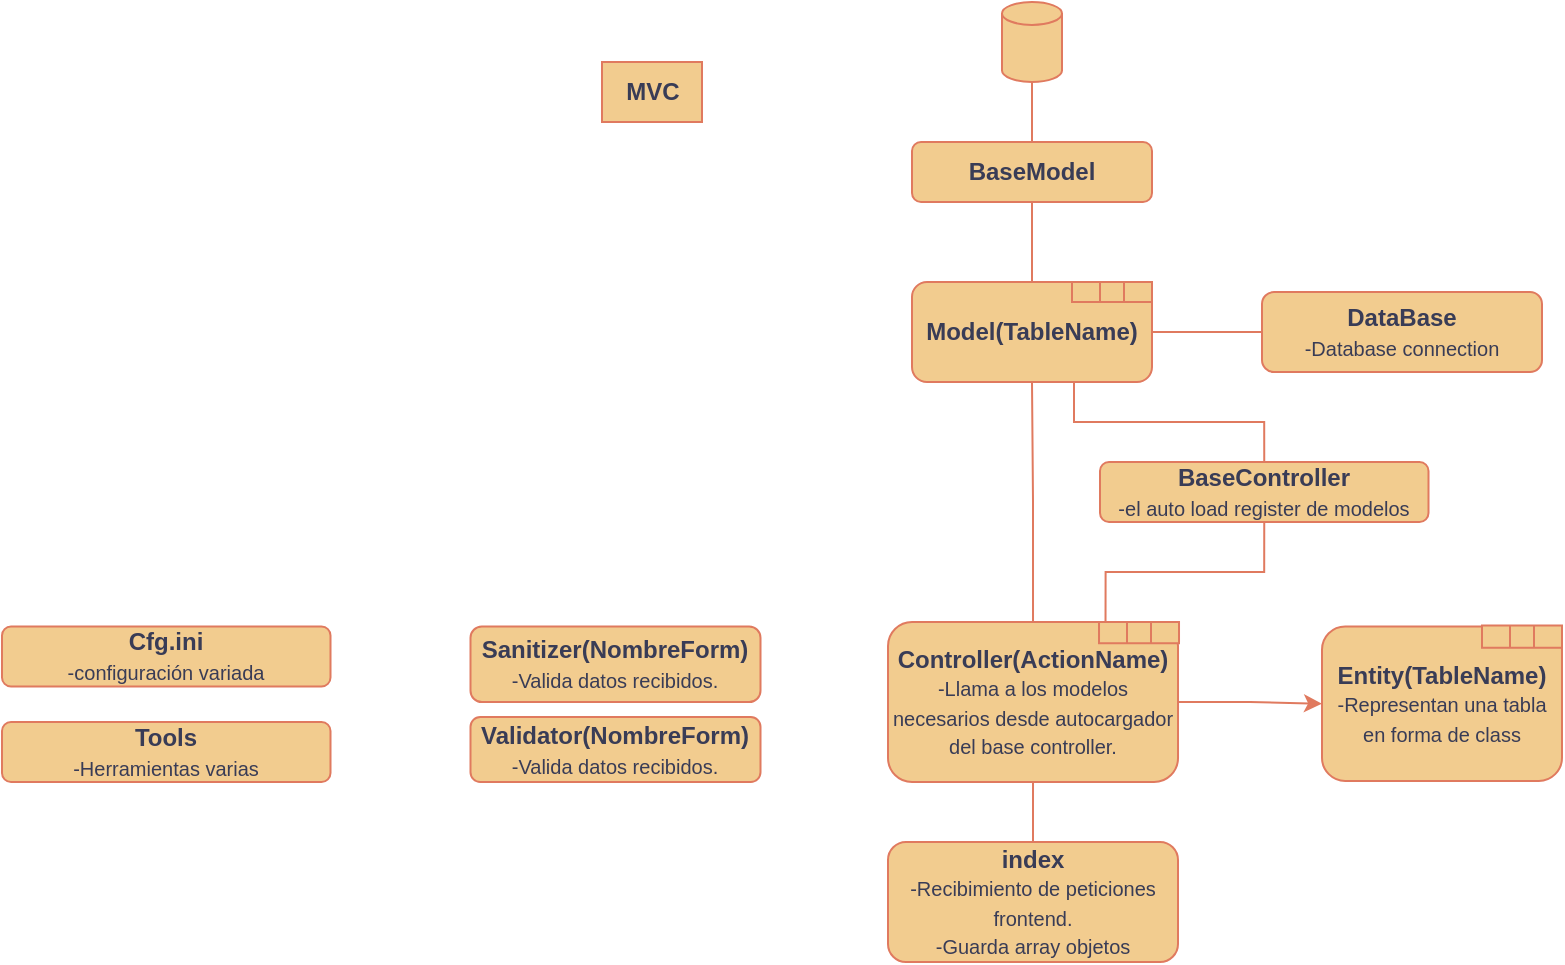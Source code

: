 <mxfile version="22.0.8" type="device">
  <diagram id="C5RBs43oDa-KdzZeNtuy" name="Page-1">
    <mxGraphModel dx="1941" dy="578" grid="1" gridSize="10" guides="1" tooltips="1" connect="1" arrows="1" fold="1" page="1" pageScale="1" pageWidth="827" pageHeight="1169" math="0" shadow="0">
      <root>
        <mxCell id="WIyWlLk6GJQsqaUBKTNV-0" />
        <mxCell id="WIyWlLk6GJQsqaUBKTNV-1" parent="WIyWlLk6GJQsqaUBKTNV-0" />
        <mxCell id="WIyWlLk6GJQsqaUBKTNV-3" value="&lt;b&gt;BaseModel&lt;/b&gt;" style="rounded=1;whiteSpace=wrap;html=1;fontSize=12;glass=0;strokeWidth=1;shadow=0;labelBackgroundColor=none;fillColor=#F2CC8F;strokeColor=#E07A5F;fontColor=#393C56;" parent="WIyWlLk6GJQsqaUBKTNV-1" vertex="1">
          <mxGeometry x="155" y="80" width="120" height="30" as="geometry" />
        </mxCell>
        <mxCell id="WIyWlLk6GJQsqaUBKTNV-7" value="&lt;b&gt;DataBase&lt;br&gt;&lt;/b&gt;&lt;font style=&quot;font-size: 10px;&quot;&gt;-Database connection&lt;/font&gt;" style="rounded=1;whiteSpace=wrap;html=1;fontSize=12;glass=0;strokeWidth=1;shadow=0;labelBackgroundColor=none;fillColor=#F2CC8F;strokeColor=#E07A5F;fontColor=#393C56;" parent="WIyWlLk6GJQsqaUBKTNV-1" vertex="1">
          <mxGeometry x="330" y="155" width="140" height="40" as="geometry" />
        </mxCell>
        <mxCell id="wHx3kB-Ha_2rwRLjCkzg-18" style="edgeStyle=orthogonalEdgeStyle;rounded=0;orthogonalLoop=1;jettySize=auto;html=1;exitX=0.5;exitY=0;exitDx=0;exitDy=0;endArrow=none;endFill=0;labelBackgroundColor=none;strokeColor=#E07A5F;fontColor=default;" parent="WIyWlLk6GJQsqaUBKTNV-1" source="wHx3kB-Ha_2rwRLjCkzg-0" target="WIyWlLk6GJQsqaUBKTNV-3" edge="1">
          <mxGeometry relative="1" as="geometry" />
        </mxCell>
        <mxCell id="wHx3kB-Ha_2rwRLjCkzg-19" style="edgeStyle=orthogonalEdgeStyle;rounded=0;orthogonalLoop=1;jettySize=auto;html=1;exitX=1;exitY=0.5;exitDx=0;exitDy=0;entryX=0;entryY=0.5;entryDx=0;entryDy=0;endArrow=none;endFill=0;labelBackgroundColor=none;strokeColor=#E07A5F;fontColor=default;" parent="WIyWlLk6GJQsqaUBKTNV-1" source="wHx3kB-Ha_2rwRLjCkzg-0" target="WIyWlLk6GJQsqaUBKTNV-7" edge="1">
          <mxGeometry relative="1" as="geometry" />
        </mxCell>
        <mxCell id="wHx3kB-Ha_2rwRLjCkzg-15" value="" style="shape=cylinder3;whiteSpace=wrap;html=1;boundedLbl=1;backgroundOutline=1;size=5.724;labelBackgroundColor=none;fillColor=#F2CC8F;strokeColor=#E07A5F;fontColor=#393C56;" parent="WIyWlLk6GJQsqaUBKTNV-1" vertex="1">
          <mxGeometry x="200" y="10" width="30" height="40" as="geometry" />
        </mxCell>
        <mxCell id="wHx3kB-Ha_2rwRLjCkzg-17" style="edgeStyle=orthogonalEdgeStyle;rounded=0;orthogonalLoop=1;jettySize=auto;html=1;exitX=0.5;exitY=0;exitDx=0;exitDy=0;entryX=0.5;entryY=1;entryDx=0;entryDy=0;entryPerimeter=0;endArrow=none;endFill=0;labelBackgroundColor=none;strokeColor=#E07A5F;fontColor=default;" parent="WIyWlLk6GJQsqaUBKTNV-1" source="WIyWlLk6GJQsqaUBKTNV-3" target="wHx3kB-Ha_2rwRLjCkzg-15" edge="1">
          <mxGeometry relative="1" as="geometry" />
        </mxCell>
        <mxCell id="wHx3kB-Ha_2rwRLjCkzg-41" style="edgeStyle=orthogonalEdgeStyle;rounded=0;orthogonalLoop=1;jettySize=auto;html=1;entryX=0.675;entryY=0.96;entryDx=0;entryDy=0;endArrow=none;endFill=0;labelBackgroundColor=none;strokeColor=#E07A5F;fontColor=default;exitX=0.5;exitY=0;exitDx=0;exitDy=0;entryPerimeter=0;" parent="WIyWlLk6GJQsqaUBKTNV-1" source="wlKS948_sIoWUxf07n9n-0" target="wHx3kB-Ha_2rwRLjCkzg-0" edge="1">
          <mxGeometry relative="1" as="geometry" />
        </mxCell>
        <mxCell id="wHx3kB-Ha_2rwRLjCkzg-60" style="edgeStyle=orthogonalEdgeStyle;rounded=0;orthogonalLoop=1;jettySize=auto;html=1;entryX=0.5;entryY=1;entryDx=0;entryDy=0;endArrow=none;endFill=0;labelBackgroundColor=none;strokeColor=#E07A5F;fontColor=default;" parent="WIyWlLk6GJQsqaUBKTNV-1" source="wHx3kB-Ha_2rwRLjCkzg-32" target="wHx3kB-Ha_2rwRLjCkzg-20" edge="1">
          <mxGeometry relative="1" as="geometry" />
        </mxCell>
        <mxCell id="wHx3kB-Ha_2rwRLjCkzg-32" value="&lt;b&gt;index&lt;br&gt;&lt;/b&gt;&lt;font style=&quot;font-size: 10px;&quot;&gt;-Recibimiento de peticiones frontend.&lt;br&gt;-Guarda array objetos&lt;br&gt;&lt;/font&gt;" style="rounded=1;whiteSpace=wrap;html=1;fontSize=12;glass=0;strokeWidth=1;shadow=0;labelBackgroundColor=none;fillColor=#F2CC8F;strokeColor=#E07A5F;fontColor=#393C56;" parent="WIyWlLk6GJQsqaUBKTNV-1" vertex="1">
          <mxGeometry x="143" y="430" width="145" height="60" as="geometry" />
        </mxCell>
        <mxCell id="wHx3kB-Ha_2rwRLjCkzg-36" value="&lt;b&gt;Validator(NombreForm)&lt;br&gt;&lt;/b&gt;&lt;font style=&quot;font-size: 10px;&quot;&gt;-Valida datos recibidos.&lt;/font&gt;" style="rounded=1;whiteSpace=wrap;html=1;fontSize=12;glass=0;strokeWidth=1;shadow=0;labelBackgroundColor=none;fillColor=#F2CC8F;strokeColor=#E07A5F;fontColor=#393C56;" parent="WIyWlLk6GJQsqaUBKTNV-1" vertex="1">
          <mxGeometry x="-65.75" y="367.5" width="145" height="32.5" as="geometry" />
        </mxCell>
        <mxCell id="wHx3kB-Ha_2rwRLjCkzg-42" value="" style="group;labelBackgroundColor=none;fontColor=#393C56;" parent="WIyWlLk6GJQsqaUBKTNV-1" vertex="1" connectable="0">
          <mxGeometry x="143.01" y="320" width="145.5" height="80" as="geometry" />
        </mxCell>
        <mxCell id="wHx3kB-Ha_2rwRLjCkzg-20" value="&lt;b&gt;Controller(ActionName)&lt;br&gt;&lt;/b&gt;&lt;font style=&quot;font-size: 10px;&quot;&gt;-Llama a los modelos necesarios desde autocargador del base controller.&lt;/font&gt;&lt;b&gt;&lt;br&gt;&lt;/b&gt;" style="rounded=1;whiteSpace=wrap;html=1;fontSize=12;glass=0;strokeWidth=1;shadow=0;labelBackgroundColor=none;fillColor=#F2CC8F;strokeColor=#E07A5F;fontColor=#393C56;" parent="wHx3kB-Ha_2rwRLjCkzg-42" vertex="1">
          <mxGeometry width="145" height="80" as="geometry" />
        </mxCell>
        <mxCell id="wHx3kB-Ha_2rwRLjCkzg-22" value="" style="shape=table;startSize=0;container=1;collapsible=0;childLayout=tableLayout;fontSize=16;labelBackgroundColor=none;fillColor=#F2CC8F;strokeColor=#E07A5F;fontColor=#393C56;" parent="wHx3kB-Ha_2rwRLjCkzg-42" vertex="1">
          <mxGeometry x="105.5" width="40" height="10.667" as="geometry" />
        </mxCell>
        <mxCell id="wHx3kB-Ha_2rwRLjCkzg-23" value="" style="shape=tableRow;horizontal=0;startSize=0;swimlaneHead=0;swimlaneBody=0;strokeColor=#E07A5F;top=0;left=0;bottom=0;right=0;collapsible=0;dropTarget=0;fillColor=none;points=[[0,0.5],[1,0.5]];portConstraint=eastwest;fontSize=16;swimlaneLine=1;labelBackgroundColor=none;fontColor=#393C56;" parent="wHx3kB-Ha_2rwRLjCkzg-22" vertex="1">
          <mxGeometry width="40" height="11" as="geometry" />
        </mxCell>
        <mxCell id="wHx3kB-Ha_2rwRLjCkzg-24" value="" style="shape=partialRectangle;html=1;whiteSpace=wrap;connectable=0;strokeColor=#E07A5F;overflow=hidden;fillColor=none;top=0;left=0;bottom=0;right=0;pointerEvents=1;fontSize=16;labelBackgroundColor=none;fontColor=#393C56;" parent="wHx3kB-Ha_2rwRLjCkzg-23" vertex="1">
          <mxGeometry width="14" height="11" as="geometry">
            <mxRectangle width="14" height="11" as="alternateBounds" />
          </mxGeometry>
        </mxCell>
        <mxCell id="wHx3kB-Ha_2rwRLjCkzg-25" value="" style="shape=partialRectangle;html=1;whiteSpace=wrap;connectable=0;strokeColor=#E07A5F;overflow=hidden;fillColor=none;top=0;left=0;bottom=0;right=0;pointerEvents=1;fontSize=16;labelBackgroundColor=none;fontColor=#393C56;" parent="wHx3kB-Ha_2rwRLjCkzg-23" vertex="1">
          <mxGeometry x="14" width="12" height="11" as="geometry">
            <mxRectangle width="12" height="11" as="alternateBounds" />
          </mxGeometry>
        </mxCell>
        <mxCell id="wHx3kB-Ha_2rwRLjCkzg-26" value="" style="shape=partialRectangle;html=1;whiteSpace=wrap;connectable=0;strokeColor=#E07A5F;overflow=hidden;fillColor=none;top=0;left=0;bottom=0;right=0;pointerEvents=1;fontSize=16;labelBackgroundColor=none;fontColor=#393C56;" parent="wHx3kB-Ha_2rwRLjCkzg-23" vertex="1">
          <mxGeometry x="26" width="14" height="11" as="geometry">
            <mxRectangle width="14" height="11" as="alternateBounds" />
          </mxGeometry>
        </mxCell>
        <mxCell id="wHx3kB-Ha_2rwRLjCkzg-43" value="" style="group;labelBackgroundColor=none;fontColor=#393C56;" parent="WIyWlLk6GJQsqaUBKTNV-1" vertex="1" connectable="0">
          <mxGeometry x="360" y="322.25" width="120" height="77.75" as="geometry" />
        </mxCell>
        <mxCell id="wHx3kB-Ha_2rwRLjCkzg-21" value="&lt;b&gt;Entity(TableName)&lt;br&gt;&lt;/b&gt;&lt;font style=&quot;font-size: 10px;&quot;&gt;-Representan una tabla en forma de class&lt;/font&gt;" style="rounded=1;whiteSpace=wrap;html=1;fontSize=12;glass=0;strokeWidth=1;shadow=0;labelBackgroundColor=none;fillColor=#F2CC8F;strokeColor=#E07A5F;fontColor=#393C56;" parent="wHx3kB-Ha_2rwRLjCkzg-43" vertex="1">
          <mxGeometry width="120" height="77.199" as="geometry" />
        </mxCell>
        <mxCell id="wHx3kB-Ha_2rwRLjCkzg-27" value="" style="shape=table;startSize=0;container=1;collapsible=0;childLayout=tableLayout;fontSize=16;labelBackgroundColor=none;fillColor=#F2CC8F;strokeColor=#E07A5F;fontColor=#393C56;" parent="wHx3kB-Ha_2rwRLjCkzg-43" vertex="1">
          <mxGeometry x="80" y="-0.449" width="40" height="11.028" as="geometry" />
        </mxCell>
        <mxCell id="wHx3kB-Ha_2rwRLjCkzg-28" value="" style="shape=tableRow;horizontal=0;startSize=0;swimlaneHead=0;swimlaneBody=0;strokeColor=#E07A5F;top=0;left=0;bottom=0;right=0;collapsible=0;dropTarget=0;fillColor=none;points=[[0,0.5],[1,0.5]];portConstraint=eastwest;fontSize=16;swimlaneLine=1;labelBackgroundColor=none;fontColor=#393C56;" parent="wHx3kB-Ha_2rwRLjCkzg-27" vertex="1">
          <mxGeometry width="40" height="11" as="geometry" />
        </mxCell>
        <mxCell id="wHx3kB-Ha_2rwRLjCkzg-29" value="" style="shape=partialRectangle;html=1;whiteSpace=wrap;connectable=0;strokeColor=#E07A5F;overflow=hidden;fillColor=none;top=0;left=0;bottom=0;right=0;pointerEvents=1;fontSize=16;labelBackgroundColor=none;fontColor=#393C56;" parent="wHx3kB-Ha_2rwRLjCkzg-28" vertex="1">
          <mxGeometry width="14" height="11" as="geometry">
            <mxRectangle width="14" height="11" as="alternateBounds" />
          </mxGeometry>
        </mxCell>
        <mxCell id="wHx3kB-Ha_2rwRLjCkzg-30" value="" style="shape=partialRectangle;html=1;whiteSpace=wrap;connectable=0;strokeColor=#E07A5F;overflow=hidden;fillColor=none;top=0;left=0;bottom=0;right=0;pointerEvents=1;fontSize=16;labelBackgroundColor=none;fontColor=#393C56;" parent="wHx3kB-Ha_2rwRLjCkzg-28" vertex="1">
          <mxGeometry x="14" width="12" height="11" as="geometry">
            <mxRectangle width="12" height="11" as="alternateBounds" />
          </mxGeometry>
        </mxCell>
        <mxCell id="wHx3kB-Ha_2rwRLjCkzg-31" value="" style="shape=partialRectangle;html=1;whiteSpace=wrap;connectable=0;strokeColor=#E07A5F;overflow=hidden;fillColor=none;top=0;left=0;bottom=0;right=0;pointerEvents=1;fontSize=16;labelBackgroundColor=none;fontColor=#393C56;" parent="wHx3kB-Ha_2rwRLjCkzg-28" vertex="1">
          <mxGeometry x="26" width="14" height="11" as="geometry">
            <mxRectangle width="14" height="11" as="alternateBounds" />
          </mxGeometry>
        </mxCell>
        <mxCell id="wHx3kB-Ha_2rwRLjCkzg-44" value="" style="group;labelBackgroundColor=none;fontColor=#393C56;" parent="WIyWlLk6GJQsqaUBKTNV-1" vertex="1" connectable="0">
          <mxGeometry x="155" y="150" width="120" height="50" as="geometry" />
        </mxCell>
        <mxCell id="wHx3kB-Ha_2rwRLjCkzg-0" value="&lt;b&gt;Model(TableName)&lt;/b&gt;" style="rounded=1;whiteSpace=wrap;html=1;fontSize=12;glass=0;strokeWidth=1;shadow=0;labelBackgroundColor=none;fillColor=#F2CC8F;strokeColor=#E07A5F;fontColor=#393C56;" parent="wHx3kB-Ha_2rwRLjCkzg-44" vertex="1">
          <mxGeometry width="120" height="50" as="geometry" />
        </mxCell>
        <mxCell id="wHx3kB-Ha_2rwRLjCkzg-2" value="" style="shape=table;startSize=0;container=1;collapsible=0;childLayout=tableLayout;fontSize=16;labelBackgroundColor=none;fillColor=#F2CC8F;strokeColor=#E07A5F;fontColor=#393C56;" parent="wHx3kB-Ha_2rwRLjCkzg-44" vertex="1">
          <mxGeometry x="80" width="40" height="10" as="geometry" />
        </mxCell>
        <mxCell id="wHx3kB-Ha_2rwRLjCkzg-3" value="" style="shape=tableRow;horizontal=0;startSize=0;swimlaneHead=0;swimlaneBody=0;strokeColor=#E07A5F;top=0;left=0;bottom=0;right=0;collapsible=0;dropTarget=0;fillColor=none;points=[[0,0.5],[1,0.5]];portConstraint=eastwest;fontSize=16;swimlaneLine=1;labelBackgroundColor=none;fontColor=#393C56;" parent="wHx3kB-Ha_2rwRLjCkzg-2" vertex="1">
          <mxGeometry width="40" height="10" as="geometry" />
        </mxCell>
        <mxCell id="wHx3kB-Ha_2rwRLjCkzg-4" value="" style="shape=partialRectangle;html=1;whiteSpace=wrap;connectable=0;strokeColor=#E07A5F;overflow=hidden;fillColor=none;top=0;left=0;bottom=0;right=0;pointerEvents=1;fontSize=16;labelBackgroundColor=none;fontColor=#393C56;" parent="wHx3kB-Ha_2rwRLjCkzg-3" vertex="1">
          <mxGeometry width="14" height="10" as="geometry">
            <mxRectangle width="14" height="10" as="alternateBounds" />
          </mxGeometry>
        </mxCell>
        <mxCell id="wHx3kB-Ha_2rwRLjCkzg-5" value="" style="shape=partialRectangle;html=1;whiteSpace=wrap;connectable=0;strokeColor=#E07A5F;overflow=hidden;fillColor=none;top=0;left=0;bottom=0;right=0;pointerEvents=1;fontSize=16;labelBackgroundColor=none;fontColor=#393C56;" parent="wHx3kB-Ha_2rwRLjCkzg-3" vertex="1">
          <mxGeometry x="14" width="12" height="10" as="geometry">
            <mxRectangle width="12" height="10" as="alternateBounds" />
          </mxGeometry>
        </mxCell>
        <mxCell id="wHx3kB-Ha_2rwRLjCkzg-6" value="" style="shape=partialRectangle;html=1;whiteSpace=wrap;connectable=0;strokeColor=#E07A5F;overflow=hidden;fillColor=none;top=0;left=0;bottom=0;right=0;pointerEvents=1;fontSize=16;labelBackgroundColor=none;fontColor=#393C56;" parent="wHx3kB-Ha_2rwRLjCkzg-3" vertex="1">
          <mxGeometry x="26" width="14" height="10" as="geometry">
            <mxRectangle width="14" height="10" as="alternateBounds" />
          </mxGeometry>
        </mxCell>
        <mxCell id="wHx3kB-Ha_2rwRLjCkzg-45" value="MVC" style="text;html=1;align=center;verticalAlign=middle;resizable=0;points=[];autosize=1;strokeColor=#E07A5F;fillColor=#F2CC8F;fontStyle=1;horizontal=1;labelBackgroundColor=none;fontColor=#393C56;" parent="WIyWlLk6GJQsqaUBKTNV-1" vertex="1">
          <mxGeometry y="40" width="50" height="30" as="geometry" />
        </mxCell>
        <mxCell id="wHx3kB-Ha_2rwRLjCkzg-56" style="edgeStyle=orthogonalEdgeStyle;rounded=0;orthogonalLoop=1;jettySize=auto;html=1;exitX=1;exitY=0.5;exitDx=0;exitDy=0;entryX=0;entryY=0.5;entryDx=0;entryDy=0;labelBackgroundColor=none;strokeColor=#E07A5F;fontColor=default;" parent="WIyWlLk6GJQsqaUBKTNV-1" source="wHx3kB-Ha_2rwRLjCkzg-20" target="wHx3kB-Ha_2rwRLjCkzg-21" edge="1">
          <mxGeometry relative="1" as="geometry" />
        </mxCell>
        <mxCell id="wlKS948_sIoWUxf07n9n-0" value="&lt;b&gt;BaseController&lt;/b&gt;&lt;br&gt;&lt;font style=&quot;font-size: 10px;&quot;&gt;-el auto load register de modelos&lt;/font&gt;" style="rounded=1;whiteSpace=wrap;html=1;fontSize=12;glass=0;strokeWidth=1;shadow=0;labelBackgroundColor=none;fillColor=#F2CC8F;strokeColor=#E07A5F;fontColor=#393C56;" parent="WIyWlLk6GJQsqaUBKTNV-1" vertex="1">
          <mxGeometry x="249" y="240" width="164.25" height="30" as="geometry" />
        </mxCell>
        <mxCell id="wlKS948_sIoWUxf07n9n-3" style="edgeStyle=orthogonalEdgeStyle;rounded=0;orthogonalLoop=1;jettySize=auto;html=1;entryX=0.5;entryY=1;entryDx=0;entryDy=0;endArrow=none;endFill=0;labelBackgroundColor=none;strokeColor=#E07A5F;fontColor=default;exitX=0.75;exitY=0;exitDx=0;exitDy=0;" parent="WIyWlLk6GJQsqaUBKTNV-1" source="wHx3kB-Ha_2rwRLjCkzg-20" target="wlKS948_sIoWUxf07n9n-0" edge="1">
          <mxGeometry relative="1" as="geometry" />
        </mxCell>
        <mxCell id="5ed7yVEHfhEfR7mYxGP8-0" value="&lt;b&gt;Cfg.ini&lt;/b&gt;&lt;br&gt;&lt;font style=&quot;font-size: 10px;&quot;&gt;-configuración variada&lt;/font&gt;" style="rounded=1;whiteSpace=wrap;html=1;fontSize=12;glass=0;strokeWidth=1;shadow=0;labelBackgroundColor=none;fillColor=#F2CC8F;strokeColor=#E07A5F;fontColor=#393C56;" parent="WIyWlLk6GJQsqaUBKTNV-1" vertex="1">
          <mxGeometry x="-300" y="322.25" width="164.25" height="30" as="geometry" />
        </mxCell>
        <mxCell id="5ed7yVEHfhEfR7mYxGP8-1" value="&lt;b&gt;Tools&lt;/b&gt;&lt;br&gt;&lt;font style=&quot;font-size: 10px;&quot;&gt;-Herramientas varias&lt;/font&gt;" style="rounded=1;whiteSpace=wrap;html=1;fontSize=12;glass=0;strokeWidth=1;shadow=0;labelBackgroundColor=none;fillColor=#F2CC8F;strokeColor=#E07A5F;fontColor=#393C56;" parent="WIyWlLk6GJQsqaUBKTNV-1" vertex="1">
          <mxGeometry x="-300" y="370" width="164.25" height="30" as="geometry" />
        </mxCell>
        <mxCell id="5ed7yVEHfhEfR7mYxGP8-2" value="&lt;b&gt;Sanitizer(NombreForm)&lt;br&gt;&lt;/b&gt;&lt;font style=&quot;font-size: 10px;&quot;&gt;-Valida datos recibidos.&lt;/font&gt;" style="rounded=1;whiteSpace=wrap;html=1;fontSize=12;glass=0;strokeWidth=1;shadow=0;labelBackgroundColor=none;fillColor=#F2CC8F;strokeColor=#E07A5F;fontColor=#393C56;" parent="WIyWlLk6GJQsqaUBKTNV-1" vertex="1">
          <mxGeometry x="-65.75" y="322.25" width="145" height="37.75" as="geometry" />
        </mxCell>
        <mxCell id="gw7WR7WZ6_XAL4HfP6Lc-0" style="edgeStyle=orthogonalEdgeStyle;rounded=0;orthogonalLoop=1;jettySize=auto;html=1;exitX=0.5;exitY=0;exitDx=0;exitDy=0;entryX=0.5;entryY=1;entryDx=0;entryDy=0;endArrow=none;endFill=0;labelBackgroundColor=none;strokeColor=#E07A5F;fontColor=default;" edge="1" parent="WIyWlLk6GJQsqaUBKTNV-1" source="wHx3kB-Ha_2rwRLjCkzg-20" target="wHx3kB-Ha_2rwRLjCkzg-0">
          <mxGeometry relative="1" as="geometry" />
        </mxCell>
      </root>
    </mxGraphModel>
  </diagram>
</mxfile>
